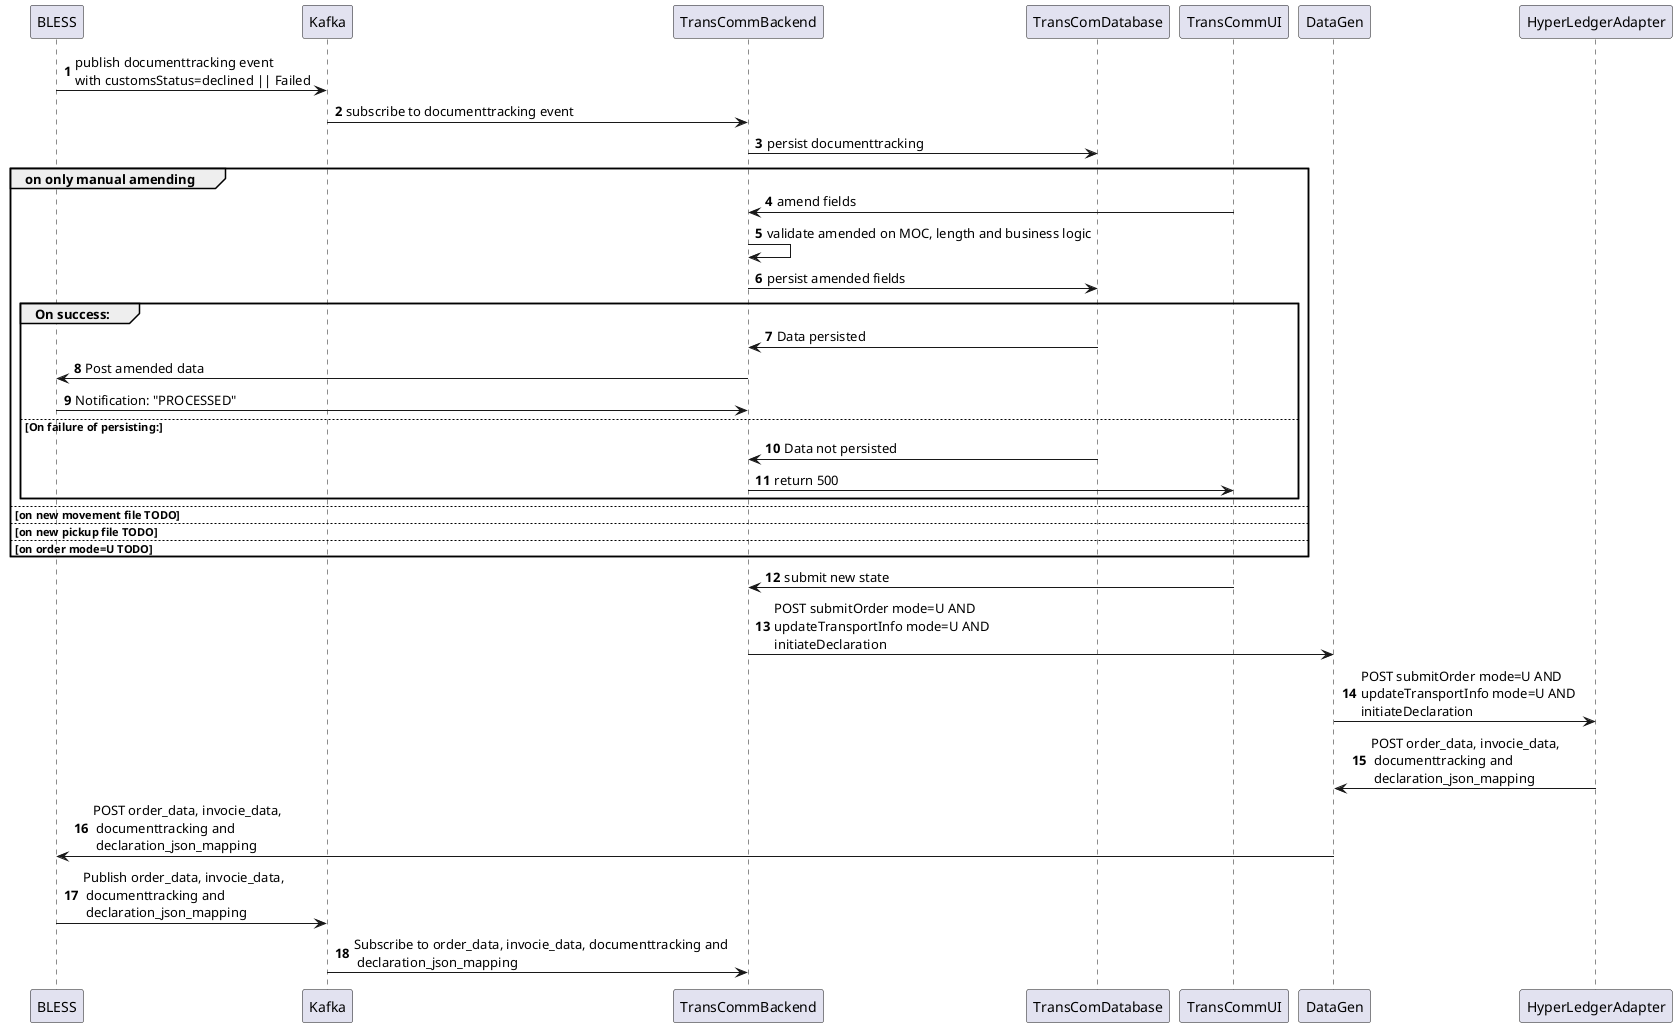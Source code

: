 @startuml declaration amendment sequence
autonumber
BLESS -> Kafka: publish documenttracking event \rwith customsStatus=declined || Failed
Kafka -> TransCommBackend: subscribe to documenttracking event
TransCommBackend -> TransComDatabase: persist documenttracking
group on only manual amending
    TransCommUI -> TransCommBackend: amend fields
    TransCommBackend -> TransCommBackend: validate amended on MOC, length and business logic
    TransCommBackend -> TransComDatabase: persist amended fields
    group On success:
        TransComDatabase -> TransCommBackend: Data persisted
        TransCommBackend -> BLESS: Post amended data
        BLESS -> TransCommBackend: Notification: "PROCESSED"
    else On failure of persisting:
        TransComDatabase -> TransCommBackend: Data not persisted
       TransCommBackend -> TransCommUI: return 500
    end
else on new movement file TODO
else on new pickup file TODO
else on order mode=U TODO
end
TransCommUI -> TransCommBackend: submit new state
TransCommBackend -> DataGen: POST submitOrder mode=U AND \rupdateTransportInfo mode=U AND \rinitiateDeclaration
DataGen -> HyperLedgerAdapter: POST submitOrder mode=U AND \rupdateTransportInfo mode=U AND \rinitiateDeclaration
HyperLedgerAdapter -> DataGen: POST order_data, invocie_data, \r documenttracking and \r declaration_json_mapping
DataGen -> BLESS: POST order_data, invocie_data, \r documenttracking and \r declaration_json_mapping
BLESS -> Kafka: Publish order_data, invocie_data, \r documenttracking and \r declaration_json_mapping
Kafka -> TransCommBackend: Subscribe to order_data, invocie_data, documenttracking and \r declaration_json_mapping
@enduml